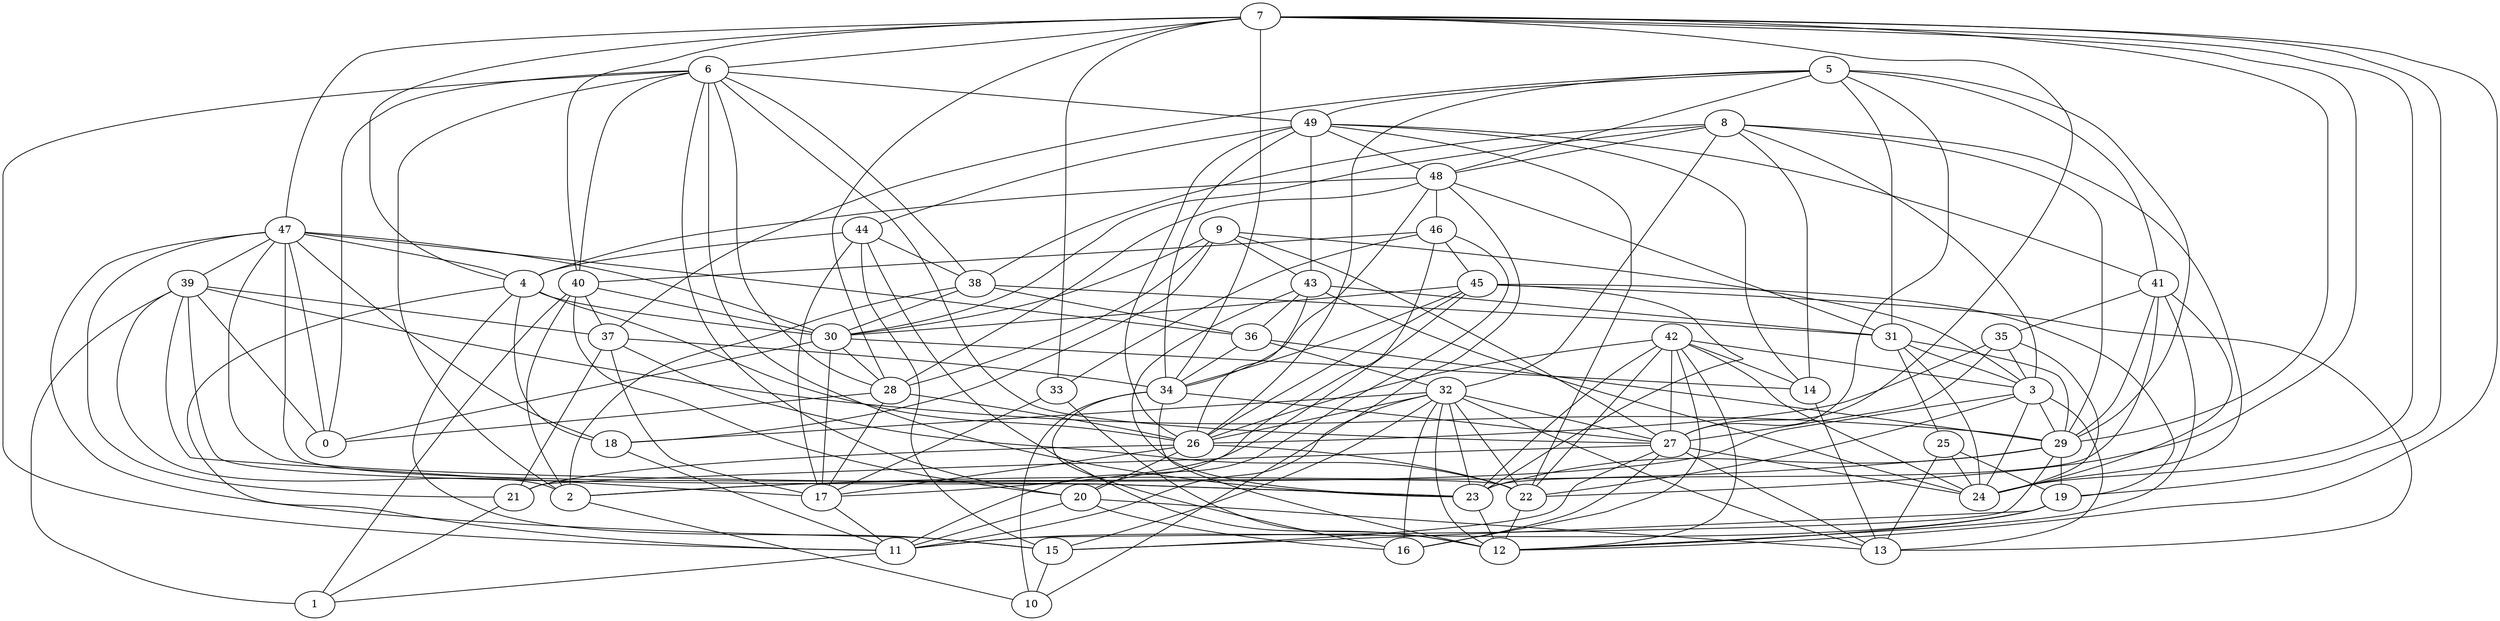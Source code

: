 digraph GG_graph {

subgraph G_graph {
edge [color = black]
"31" -> "25" [dir = none]
"31" -> "24" [dir = none]
"31" -> "3" [dir = none]
"31" -> "29" [dir = none]
"37" -> "21" [dir = none]
"37" -> "34" [dir = none]
"36" -> "29" [dir = none]
"36" -> "32" [dir = none]
"36" -> "34" [dir = none]
"43" -> "24" [dir = none]
"43" -> "26" [dir = none]
"43" -> "23" [dir = none]
"20" -> "16" [dir = none]
"20" -> "11" [dir = none]
"20" -> "13" [dir = none]
"44" -> "17" [dir = none]
"44" -> "15" [dir = none]
"33" -> "12" [dir = none]
"33" -> "17" [dir = none]
"14" -> "13" [dir = none]
"34" -> "12" [dir = none]
"34" -> "10" [dir = none]
"34" -> "16" [dir = none]
"8" -> "14" [dir = none]
"8" -> "38" [dir = none]
"8" -> "32" [dir = none]
"8" -> "48" [dir = none]
"8" -> "24" [dir = none]
"38" -> "30" [dir = none]
"38" -> "36" [dir = none]
"38" -> "2" [dir = none]
"46" -> "11" [dir = none]
"46" -> "45" [dir = none]
"46" -> "40" [dir = none]
"46" -> "20" [dir = none]
"46" -> "33" [dir = none]
"41" -> "23" [dir = none]
"41" -> "12" [dir = none]
"41" -> "29" [dir = none]
"28" -> "26" [dir = none]
"28" -> "17" [dir = none]
"48" -> "10" [dir = none]
"48" -> "31" [dir = none]
"48" -> "28" [dir = none]
"48" -> "34" [dir = none]
"48" -> "46" [dir = none]
"39" -> "23" [dir = none]
"39" -> "2" [dir = none]
"39" -> "37" [dir = none]
"39" -> "17" [dir = none]
"39" -> "0" [dir = none]
"39" -> "29" [dir = none]
"39" -> "1" [dir = none]
"11" -> "1" [dir = none]
"18" -> "11" [dir = none]
"26" -> "20" [dir = none]
"32" -> "12" [dir = none]
"32" -> "26" [dir = none]
"32" -> "16" [dir = none]
"32" -> "27" [dir = none]
"32" -> "13" [dir = none]
"32" -> "15" [dir = none]
"29" -> "23" [dir = none]
"29" -> "2" [dir = none]
"29" -> "19" [dir = none]
"29" -> "11" [dir = none]
"19" -> "12" [dir = none]
"19" -> "11" [dir = none]
"5" -> "49" [dir = none]
"5" -> "26" [dir = none]
"5" -> "27" [dir = none]
"5" -> "48" [dir = none]
"5" -> "31" [dir = none]
"5" -> "41" [dir = none]
"4" -> "15" [dir = none]
"4" -> "11" [dir = none]
"4" -> "18" [dir = none]
"35" -> "27" [dir = none]
"35" -> "24" [dir = none]
"35" -> "3" [dir = none]
"35" -> "26" [dir = none]
"27" -> "15" [dir = none]
"27" -> "21" [dir = none]
"27" -> "24" [dir = none]
"7" -> "22" [dir = none]
"7" -> "29" [dir = none]
"7" -> "34" [dir = none]
"7" -> "4" [dir = none]
"7" -> "47" [dir = none]
"7" -> "33" [dir = none]
"7" -> "27" [dir = none]
"7" -> "28" [dir = none]
"7" -> "24" [dir = none]
"49" -> "44" [dir = none]
"49" -> "26" [dir = none]
"49" -> "34" [dir = none]
"42" -> "3" [dir = none]
"42" -> "14" [dir = none]
"42" -> "26" [dir = none]
"42" -> "24" [dir = none]
"42" -> "27" [dir = none]
"42" -> "22" [dir = none]
"42" -> "23" [dir = none]
"42" -> "16" [dir = none]
"42" -> "12" [dir = none]
"9" -> "30" [dir = none]
"9" -> "18" [dir = none]
"9" -> "3" [dir = none]
"9" -> "28" [dir = none]
"9" -> "27" [dir = none]
"40" -> "37" [dir = none]
"40" -> "20" [dir = none]
"40" -> "2" [dir = none]
"40" -> "1" [dir = none]
"45" -> "13" [dir = none]
"45" -> "30" [dir = none]
"45" -> "23" [dir = none]
"45" -> "34" [dir = none]
"45" -> "17" [dir = none]
"45" -> "26" [dir = none]
"30" -> "0" [dir = none]
"30" -> "14" [dir = none]
"30" -> "17" [dir = none]
"30" -> "28" [dir = none]
"6" -> "11" [dir = none]
"6" -> "0" [dir = none]
"6" -> "23" [dir = none]
"6" -> "40" [dir = none]
"6" -> "38" [dir = none]
"3" -> "2" [dir = none]
"3" -> "29" [dir = none]
"3" -> "13" [dir = none]
"47" -> "18" [dir = none]
"47" -> "39" [dir = none]
"47" -> "30" [dir = none]
"47" -> "23" [dir = none]
"47" -> "22" [dir = none]
"47" -> "4" [dir = none]
"47" -> "21" [dir = none]
"47" -> "15" [dir = none]
"47" -> "0" [dir = none]
"25" -> "13" [dir = none]
"25" -> "19" [dir = none]
"25" -> "24" [dir = none]
"2" -> "10" [dir = none]
"23" -> "12" [dir = none]
"21" -> "1" [dir = none]
"6" -> "28" [dir = none]
"34" -> "27" [dir = none]
"27" -> "16" [dir = none]
"40" -> "30" [dir = none]
"8" -> "30" [dir = none]
"49" -> "41" [dir = none]
"4" -> "30" [dir = none]
"17" -> "11" [dir = none]
"32" -> "11" [dir = none]
"8" -> "3" [dir = none]
"7" -> "40" [dir = none]
"15" -> "10" [dir = none]
"6" -> "27" [dir = none]
"32" -> "23" [dir = none]
"7" -> "6" [dir = none]
"26" -> "17" [dir = none]
"6" -> "20" [dir = none]
"49" -> "43" [dir = none]
"5" -> "29" [dir = none]
"43" -> "36" [dir = none]
"32" -> "22" [dir = none]
"47" -> "36" [dir = none]
"5" -> "37" [dir = none]
"48" -> "4" [dir = none]
"27" -> "13" [dir = none]
"3" -> "24" [dir = none]
"37" -> "17" [dir = none]
"3" -> "22" [dir = none]
"32" -> "18" [dir = none]
"49" -> "14" [dir = none]
"44" -> "4" [dir = none]
"41" -> "35" [dir = none]
"26" -> "22" [dir = none]
"4" -> "26" [dir = none]
"7" -> "19" [dir = none]
"22" -> "12" [dir = none]
"37" -> "22" [dir = none]
"7" -> "12" [dir = none]
"28" -> "0" [dir = none]
"8" -> "29" [dir = none]
"44" -> "38" [dir = none]
"38" -> "31" [dir = none]
"6" -> "49" [dir = none]
"9" -> "43" [dir = none]
"44" -> "12" [dir = none]
"49" -> "48" [dir = none]
"19" -> "15" [dir = none]
"45" -> "19" [dir = none]
"41" -> "24" [dir = none]
"49" -> "22" [dir = none]
"26" -> "21" [dir = none]
"6" -> "2" [dir = none]
"43" -> "31" [dir = none]
}

}
